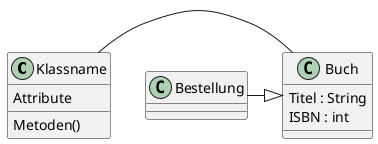 @startuml
class Klassname {
Attribute
Metoden()
}
class Buch {
Titel : String
ISBN : int
}

Klassname - Buch

class Bestellung {}
Bestellung -|> Buch

@enduml